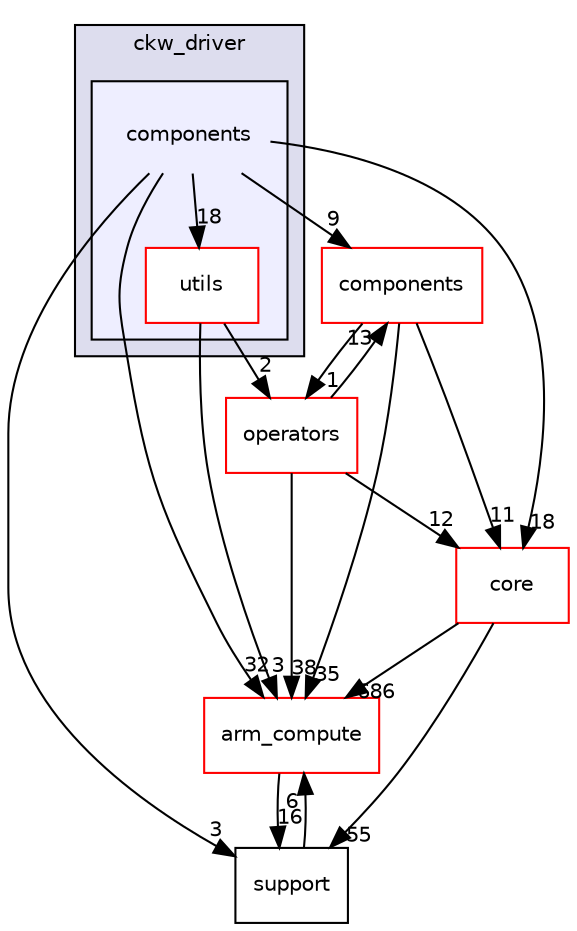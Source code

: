 digraph "src/dynamic_fusion/sketch/gpu/ckw_driver/components" {
  compound=true
  node [ fontsize="10", fontname="Helvetica"];
  edge [ labelfontsize="10", labelfontname="Helvetica"];
  subgraph clusterdir_41286eb82ab9bcc453374927cfc10252 {
    graph [ bgcolor="#ddddee", pencolor="black", label="ckw_driver" fontname="Helvetica", fontsize="10", URL="dir_41286eb82ab9bcc453374927cfc10252.xhtml"]
  subgraph clusterdir_510767539347664ee40808f8989f21cf {
    graph [ bgcolor="#eeeeff", pencolor="black", label="" URL="dir_510767539347664ee40808f8989f21cf.xhtml"];
    dir_510767539347664ee40808f8989f21cf [shape=plaintext label="components"];
  dir_213aed628caee9f2ccbaa58c5778ac89 [shape=box label="utils" fillcolor="white" style="filled" color="red" URL="dir_213aed628caee9f2ccbaa58c5778ac89.xhtml"];
  }
  }
  dir_214608ef36d61442cb2b0c1c4e9a7def [shape=box label="arm_compute" fillcolor="white" style="filled" color="red" URL="dir_214608ef36d61442cb2b0c1c4e9a7def.xhtml"];
  dir_2dfbec2966693e15f04cad1350ff3fc9 [shape=box label="components" fillcolor="white" style="filled" color="red" URL="dir_2dfbec2966693e15f04cad1350ff3fc9.xhtml"];
  dir_5815af820a9cc9481f1d0990a0d60286 [shape=box label="support" URL="dir_5815af820a9cc9481f1d0990a0d60286.xhtml"];
  dir_aebb8dcc11953d78e620bbef0b9e2183 [shape=box label="core" fillcolor="white" style="filled" color="red" URL="dir_aebb8dcc11953d78e620bbef0b9e2183.xhtml"];
  dir_6873a2afc4715a8a8ff813bcf2ca82fa [shape=box label="operators" fillcolor="white" style="filled" color="red" URL="dir_6873a2afc4715a8a8ff813bcf2ca82fa.xhtml"];
  dir_6873a2afc4715a8a8ff813bcf2ca82fa->dir_214608ef36d61442cb2b0c1c4e9a7def [headlabel="38", labeldistance=1.5 headhref="dir_000511_000000.xhtml"];
  dir_6873a2afc4715a8a8ff813bcf2ca82fa->dir_2dfbec2966693e15f04cad1350ff3fc9 [headlabel="13", labeldistance=1.5 headhref="dir_000511_000023.xhtml"];
  dir_6873a2afc4715a8a8ff813bcf2ca82fa->dir_aebb8dcc11953d78e620bbef0b9e2183 [headlabel="12", labeldistance=1.5 headhref="dir_000511_000017.xhtml"];
  dir_2dfbec2966693e15f04cad1350ff3fc9->dir_214608ef36d61442cb2b0c1c4e9a7def [headlabel="35", labeldistance=1.5 headhref="dir_000023_000000.xhtml"];
  dir_2dfbec2966693e15f04cad1350ff3fc9->dir_6873a2afc4715a8a8ff813bcf2ca82fa [headlabel="1", labeldistance=1.5 headhref="dir_000023_000511.xhtml"];
  dir_2dfbec2966693e15f04cad1350ff3fc9->dir_aebb8dcc11953d78e620bbef0b9e2183 [headlabel="11", labeldistance=1.5 headhref="dir_000023_000017.xhtml"];
  dir_213aed628caee9f2ccbaa58c5778ac89->dir_214608ef36d61442cb2b0c1c4e9a7def [headlabel="3", labeldistance=1.5 headhref="dir_000506_000000.xhtml"];
  dir_213aed628caee9f2ccbaa58c5778ac89->dir_6873a2afc4715a8a8ff813bcf2ca82fa [headlabel="2", labeldistance=1.5 headhref="dir_000506_000511.xhtml"];
  dir_214608ef36d61442cb2b0c1c4e9a7def->dir_5815af820a9cc9481f1d0990a0d60286 [headlabel="16", labeldistance=1.5 headhref="dir_000000_000031.xhtml"];
  dir_aebb8dcc11953d78e620bbef0b9e2183->dir_214608ef36d61442cb2b0c1c4e9a7def [headlabel="686", labeldistance=1.5 headhref="dir_000017_000000.xhtml"];
  dir_aebb8dcc11953d78e620bbef0b9e2183->dir_5815af820a9cc9481f1d0990a0d60286 [headlabel="55", labeldistance=1.5 headhref="dir_000017_000031.xhtml"];
  dir_510767539347664ee40808f8989f21cf->dir_213aed628caee9f2ccbaa58c5778ac89 [headlabel="18", labeldistance=1.5 headhref="dir_000505_000506.xhtml"];
  dir_510767539347664ee40808f8989f21cf->dir_214608ef36d61442cb2b0c1c4e9a7def [headlabel="32", labeldistance=1.5 headhref="dir_000505_000000.xhtml"];
  dir_510767539347664ee40808f8989f21cf->dir_2dfbec2966693e15f04cad1350ff3fc9 [headlabel="9", labeldistance=1.5 headhref="dir_000505_000023.xhtml"];
  dir_510767539347664ee40808f8989f21cf->dir_5815af820a9cc9481f1d0990a0d60286 [headlabel="3", labeldistance=1.5 headhref="dir_000505_000031.xhtml"];
  dir_510767539347664ee40808f8989f21cf->dir_aebb8dcc11953d78e620bbef0b9e2183 [headlabel="18", labeldistance=1.5 headhref="dir_000505_000017.xhtml"];
  dir_5815af820a9cc9481f1d0990a0d60286->dir_214608ef36d61442cb2b0c1c4e9a7def [headlabel="6", labeldistance=1.5 headhref="dir_000031_000000.xhtml"];
}
